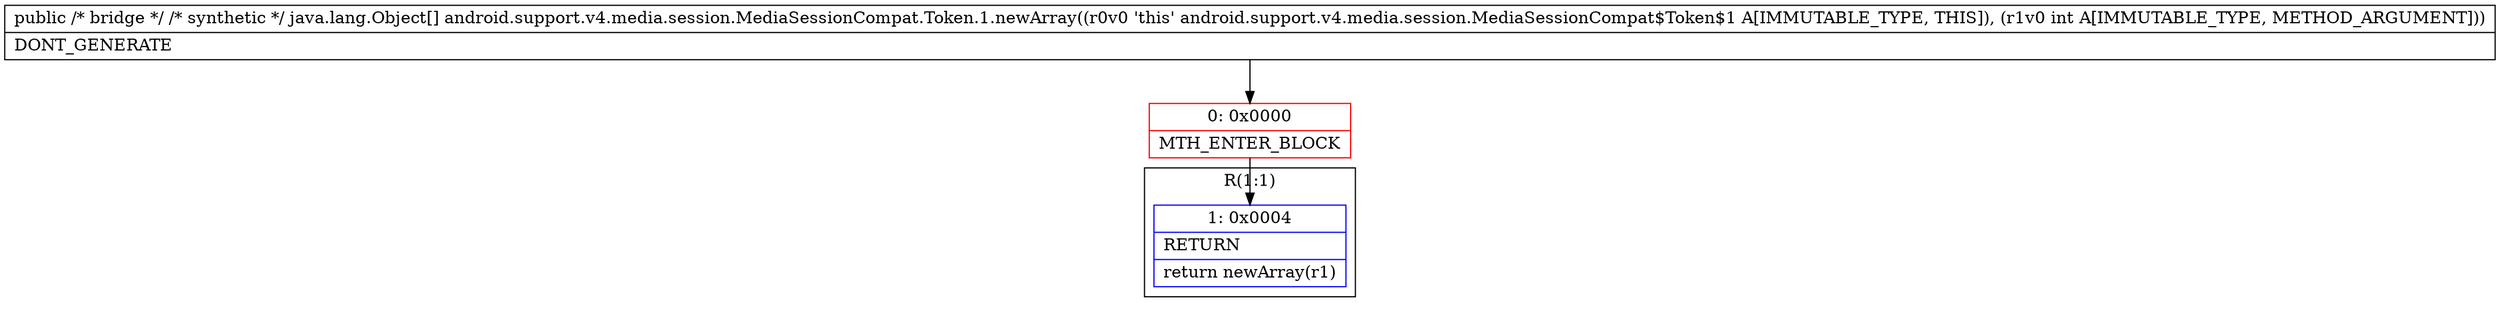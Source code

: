 digraph "CFG forandroid.support.v4.media.session.MediaSessionCompat.Token.1.newArray(I)[Ljava\/lang\/Object;" {
subgraph cluster_Region_947582539 {
label = "R(1:1)";
node [shape=record,color=blue];
Node_1 [shape=record,label="{1\:\ 0x0004|RETURN\l|return newArray(r1)\l}"];
}
Node_0 [shape=record,color=red,label="{0\:\ 0x0000|MTH_ENTER_BLOCK\l}"];
MethodNode[shape=record,label="{public \/* bridge *\/ \/* synthetic *\/ java.lang.Object[] android.support.v4.media.session.MediaSessionCompat.Token.1.newArray((r0v0 'this' android.support.v4.media.session.MediaSessionCompat$Token$1 A[IMMUTABLE_TYPE, THIS]), (r1v0 int A[IMMUTABLE_TYPE, METHOD_ARGUMENT]))  | DONT_GENERATE\l}"];
MethodNode -> Node_0;
Node_0 -> Node_1;
}

